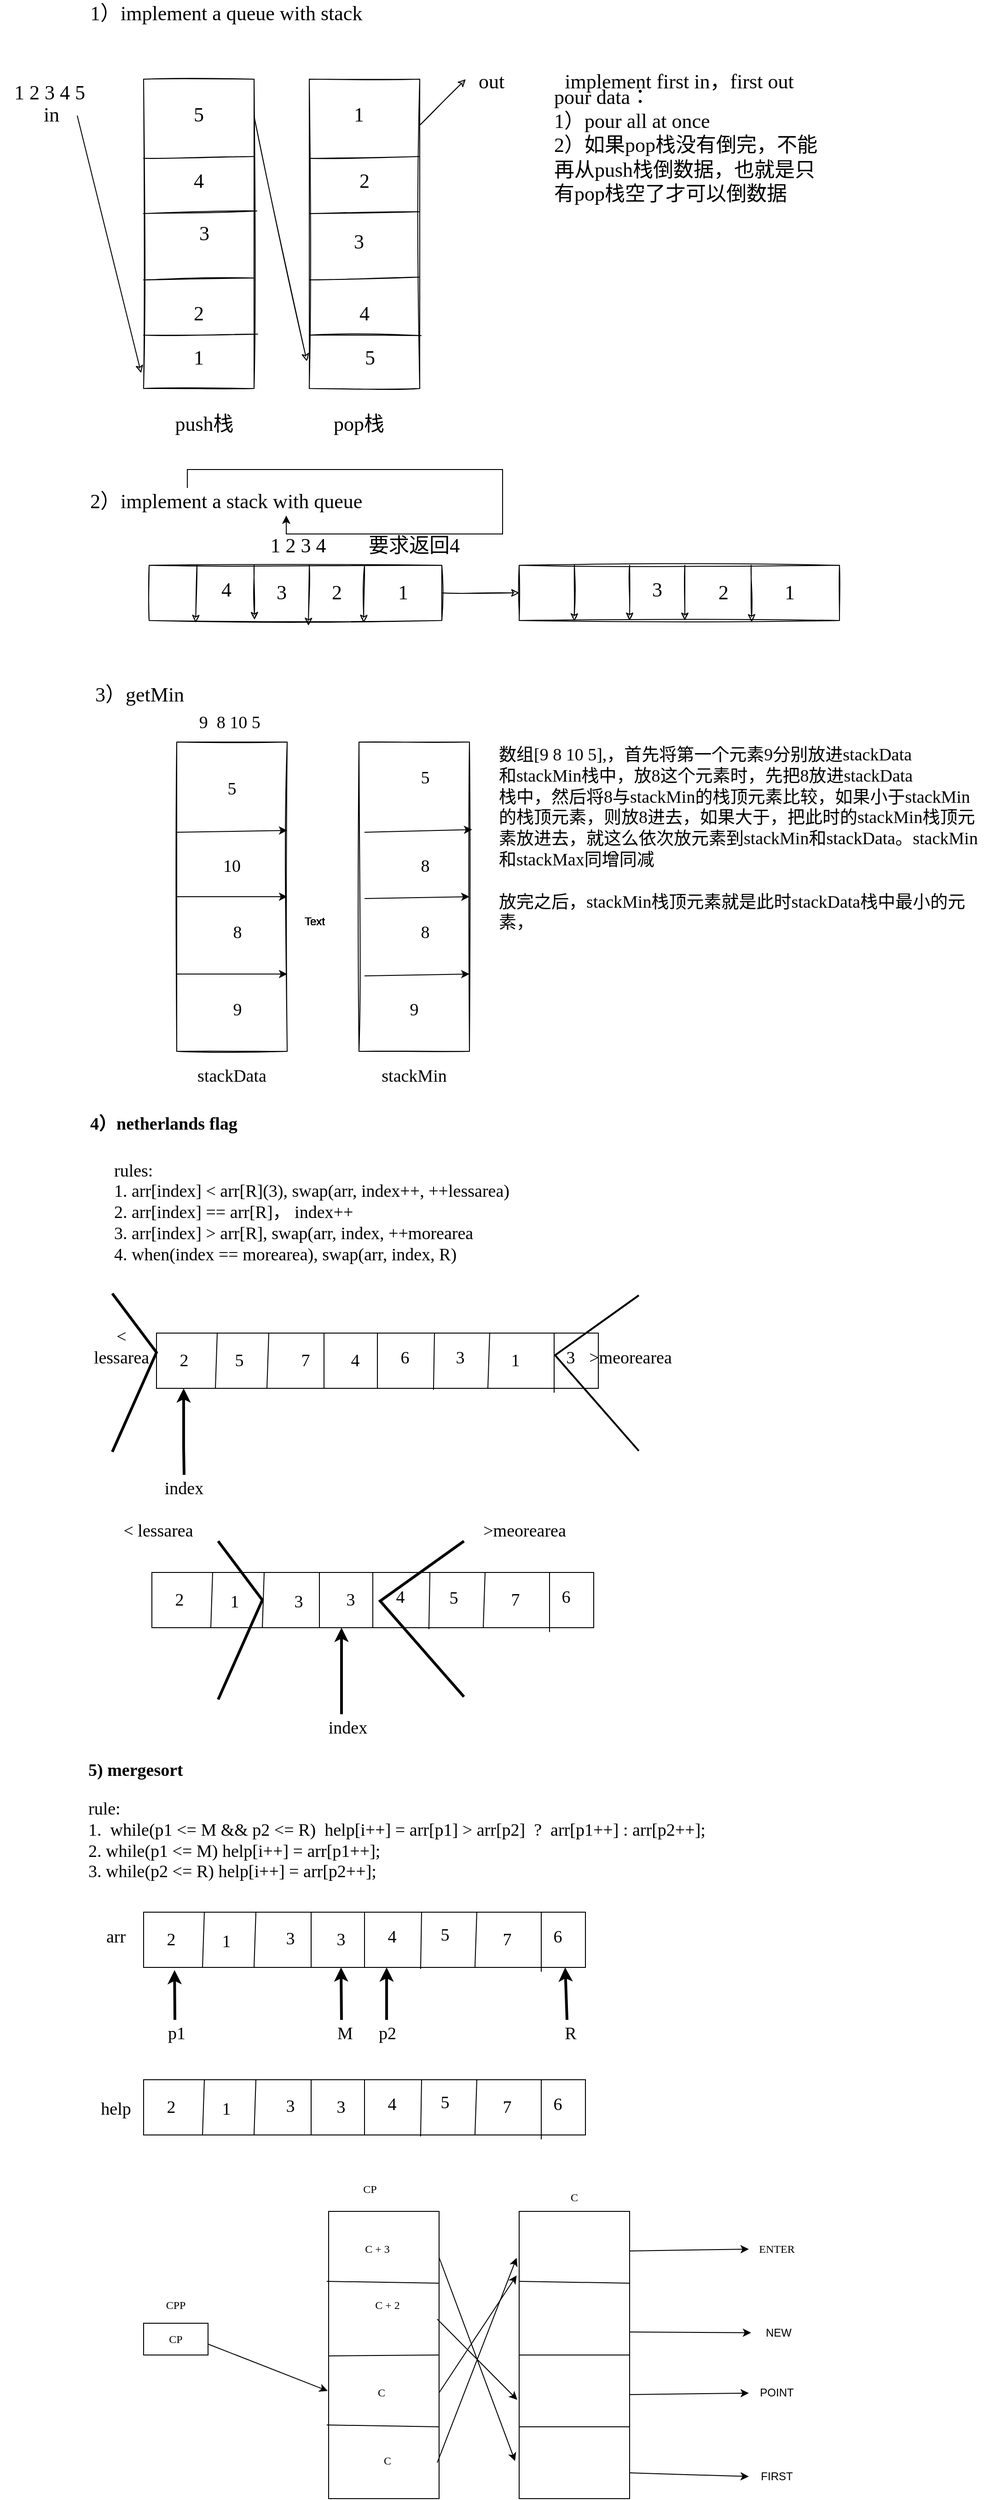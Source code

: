 <mxfile version="17.4.2" type="device"><diagram id="IlhioRBfhajJQbjuoIYB" name="第 1 页"><mxGraphModel dx="3038" dy="689" grid="1" gridSize="13" guides="1" tooltips="1" connect="1" arrows="1" fold="1" page="1" pageScale="1" pageWidth="2000" pageHeight="2000" math="0" shadow="0"><root><mxCell id="0"/><mxCell id="1" parent="0"/><mxCell id="4RIQg-ttO-6R8UtceFWf-4" value="&lt;font style=&quot;font-size: 22px&quot;&gt;1）implement a queue with stack&lt;/font&gt;" style="text;html=1;strokeColor=none;fillColor=none;align=left;verticalAlign=middle;whiteSpace=wrap;rounded=0;fontFamily=Comic Sans MS;fontSize=22;sketch=1;" parent="1" vertex="1"><mxGeometry y="250" width="430" height="30" as="geometry"/></mxCell><mxCell id="4RIQg-ttO-6R8UtceFWf-7" value="" style="rounded=0;whiteSpace=wrap;html=1;fontFamily=Comic Sans MS;fontSize=22;sketch=1;" parent="1" vertex="1"><mxGeometry x="60" y="336" width="120" height="336" as="geometry"/></mxCell><mxCell id="4RIQg-ttO-6R8UtceFWf-9" value="" style="rounded=0;whiteSpace=wrap;html=1;fontFamily=Comic Sans MS;fontSize=22;sketch=1;" parent="1" vertex="1"><mxGeometry x="240" y="336" width="120" height="336" as="geometry"/></mxCell><mxCell id="4RIQg-ttO-6R8UtceFWf-10" value="" style="endArrow=none;html=1;rounded=0;sketch=1;fontFamily=Comic Sans MS;fontSize=22;entryX=1.032;entryY=0.824;entryDx=0;entryDy=0;entryPerimeter=0;" parent="1" target="4RIQg-ttO-6R8UtceFWf-7" edge="1"><mxGeometry width="50" height="50" relative="1" as="geometry"><mxPoint x="60" y="614" as="sourcePoint"/><mxPoint x="110" y="564" as="targetPoint"/></mxGeometry></mxCell><mxCell id="4RIQg-ttO-6R8UtceFWf-11" value="" style="endArrow=none;html=1;rounded=0;sketch=1;fontFamily=Comic Sans MS;fontSize=22;" parent="1" edge="1"><mxGeometry width="50" height="50" relative="1" as="geometry"><mxPoint x="60" y="554" as="sourcePoint"/><mxPoint x="180" y="552" as="targetPoint"/></mxGeometry></mxCell><mxCell id="4RIQg-ttO-6R8UtceFWf-13" value="" style="endArrow=none;html=1;rounded=0;sketch=1;fontFamily=Comic Sans MS;fontSize=22;entryX=1.025;entryY=0.426;entryDx=0;entryDy=0;entryPerimeter=0;" parent="1" target="4RIQg-ttO-6R8UtceFWf-7" edge="1"><mxGeometry width="50" height="50" relative="1" as="geometry"><mxPoint x="60" y="482" as="sourcePoint"/><mxPoint x="110" y="432" as="targetPoint"/></mxGeometry></mxCell><mxCell id="4RIQg-ttO-6R8UtceFWf-14" value="" style="endArrow=none;html=1;rounded=0;sketch=1;fontFamily=Comic Sans MS;fontSize=22;entryX=1;entryY=0.25;entryDx=0;entryDy=0;" parent="1" target="4RIQg-ttO-6R8UtceFWf-7" edge="1"><mxGeometry width="50" height="50" relative="1" as="geometry"><mxPoint x="60" y="422" as="sourcePoint"/><mxPoint x="110" y="372" as="targetPoint"/></mxGeometry></mxCell><mxCell id="4RIQg-ttO-6R8UtceFWf-15" value="" style="endArrow=none;html=1;rounded=0;sketch=1;fontFamily=Comic Sans MS;fontSize=22;entryX=0.998;entryY=0.64;entryDx=0;entryDy=0;entryPerimeter=0;" parent="1" target="4RIQg-ttO-6R8UtceFWf-9" edge="1"><mxGeometry width="50" height="50" relative="1" as="geometry"><mxPoint x="240" y="554" as="sourcePoint"/><mxPoint x="290" y="504" as="targetPoint"/></mxGeometry></mxCell><mxCell id="4RIQg-ttO-6R8UtceFWf-16" value="" style="endArrow=none;html=1;rounded=0;sketch=1;fontFamily=Comic Sans MS;fontSize=22;entryX=1.012;entryY=0.829;entryDx=0;entryDy=0;entryPerimeter=0;" parent="1" target="4RIQg-ttO-6R8UtceFWf-9" edge="1"><mxGeometry width="50" height="50" relative="1" as="geometry"><mxPoint x="240" y="614" as="sourcePoint"/><mxPoint x="290" y="564" as="targetPoint"/></mxGeometry></mxCell><mxCell id="4RIQg-ttO-6R8UtceFWf-21" value="" style="endArrow=none;html=1;rounded=0;sketch=1;fontFamily=Comic Sans MS;fontSize=22;" parent="1" target="4RIQg-ttO-6R8UtceFWf-9" edge="1"><mxGeometry width="50" height="50" relative="1" as="geometry"><mxPoint x="240" y="482" as="sourcePoint"/><mxPoint x="288" y="432" as="targetPoint"/><Array as="points"><mxPoint x="360" y="480"/></Array></mxGeometry></mxCell><mxCell id="4RIQg-ttO-6R8UtceFWf-22" value="" style="endArrow=none;html=1;rounded=0;sketch=1;fontFamily=Comic Sans MS;fontSize=22;entryX=1;entryY=0.25;entryDx=0;entryDy=0;" parent="1" target="4RIQg-ttO-6R8UtceFWf-9" edge="1"><mxGeometry width="50" height="50" relative="1" as="geometry"><mxPoint x="240" y="422" as="sourcePoint"/><mxPoint x="290" y="372" as="targetPoint"/></mxGeometry></mxCell><mxCell id="4RIQg-ttO-6R8UtceFWf-23" value="push栈" style="text;html=1;strokeColor=none;fillColor=none;align=center;verticalAlign=middle;whiteSpace=wrap;rounded=0;sketch=1;fontFamily=Comic Sans MS;fontSize=22;" parent="1" vertex="1"><mxGeometry x="84" y="696" width="84" height="30" as="geometry"/></mxCell><mxCell id="4RIQg-ttO-6R8UtceFWf-24" value="pop栈" style="text;html=1;strokeColor=none;fillColor=none;align=center;verticalAlign=middle;whiteSpace=wrap;rounded=0;sketch=1;fontFamily=Comic Sans MS;fontSize=22;" parent="1" vertex="1"><mxGeometry x="252" y="696" width="84" height="30" as="geometry"/></mxCell><mxCell id="4RIQg-ttO-6R8UtceFWf-34" value="1 2 3 4 5" style="text;html=1;strokeColor=none;fillColor=none;align=center;verticalAlign=middle;whiteSpace=wrap;rounded=0;sketch=1;fontFamily=Comic Sans MS;fontSize=22;" parent="1" vertex="1"><mxGeometry x="-96" y="336" width="108" height="30" as="geometry"/></mxCell><mxCell id="4RIQg-ttO-6R8UtceFWf-35" value="1" style="text;html=1;strokeColor=none;fillColor=none;align=center;verticalAlign=middle;whiteSpace=wrap;rounded=0;sketch=1;fontFamily=Comic Sans MS;fontSize=22;" parent="1" vertex="1"><mxGeometry x="90" y="624" width="60" height="30" as="geometry"/></mxCell><mxCell id="4RIQg-ttO-6R8UtceFWf-38" value="2" style="text;html=1;strokeColor=none;fillColor=none;align=center;verticalAlign=middle;whiteSpace=wrap;rounded=0;sketch=1;fontFamily=Comic Sans MS;fontSize=22;" parent="1" vertex="1"><mxGeometry x="90" y="576" width="60" height="30" as="geometry"/></mxCell><mxCell id="4RIQg-ttO-6R8UtceFWf-39" value="3" style="text;html=1;strokeColor=none;fillColor=none;align=center;verticalAlign=middle;whiteSpace=wrap;rounded=0;sketch=1;fontFamily=Comic Sans MS;fontSize=22;" parent="1" vertex="1"><mxGeometry x="96" y="489" width="60" height="30" as="geometry"/></mxCell><mxCell id="4RIQg-ttO-6R8UtceFWf-41" value="4" style="text;html=1;strokeColor=none;fillColor=none;align=center;verticalAlign=middle;whiteSpace=wrap;rounded=0;sketch=1;fontFamily=Comic Sans MS;fontSize=22;" parent="1" vertex="1"><mxGeometry x="90" y="432" width="60" height="30" as="geometry"/></mxCell><mxCell id="4RIQg-ttO-6R8UtceFWf-46" value="5" style="text;html=1;strokeColor=none;fillColor=none;align=center;verticalAlign=middle;whiteSpace=wrap;rounded=0;sketch=1;fontFamily=Comic Sans MS;fontSize=22;" parent="1" vertex="1"><mxGeometry x="90" y="360" width="60" height="30" as="geometry"/></mxCell><mxCell id="4RIQg-ttO-6R8UtceFWf-47" value="out" style="text;html=1;strokeColor=none;fillColor=none;align=center;verticalAlign=middle;whiteSpace=wrap;rounded=0;sketch=1;fontFamily=Comic Sans MS;fontSize=22;" parent="1" vertex="1"><mxGeometry x="408" y="324" width="60" height="30" as="geometry"/></mxCell><mxCell id="4RIQg-ttO-6R8UtceFWf-48" value="in" style="text;html=1;strokeColor=none;fillColor=none;align=center;verticalAlign=middle;whiteSpace=wrap;rounded=0;sketch=1;fontFamily=Comic Sans MS;fontSize=22;" parent="1" vertex="1"><mxGeometry x="-70" y="360" width="60" height="30" as="geometry"/></mxCell><mxCell id="4RIQg-ttO-6R8UtceFWf-49" value="1" style="text;html=1;strokeColor=none;fillColor=none;align=center;verticalAlign=middle;whiteSpace=wrap;rounded=0;sketch=1;fontFamily=Comic Sans MS;fontSize=22;" parent="1" vertex="1"><mxGeometry x="264" y="360" width="60" height="30" as="geometry"/></mxCell><mxCell id="4RIQg-ttO-6R8UtceFWf-50" value="2" style="text;html=1;strokeColor=none;fillColor=none;align=center;verticalAlign=middle;whiteSpace=wrap;rounded=0;sketch=1;fontFamily=Comic Sans MS;fontSize=22;" parent="1" vertex="1"><mxGeometry x="270" y="432" width="60" height="30" as="geometry"/></mxCell><mxCell id="4RIQg-ttO-6R8UtceFWf-51" value="3" style="text;html=1;strokeColor=none;fillColor=none;align=center;verticalAlign=middle;whiteSpace=wrap;rounded=0;sketch=1;fontFamily=Comic Sans MS;fontSize=22;" parent="1" vertex="1"><mxGeometry x="264" y="498" width="60" height="30" as="geometry"/></mxCell><mxCell id="4RIQg-ttO-6R8UtceFWf-52" value="4" style="text;html=1;strokeColor=none;fillColor=none;align=center;verticalAlign=middle;whiteSpace=wrap;rounded=0;sketch=1;fontFamily=Comic Sans MS;fontSize=22;" parent="1" vertex="1"><mxGeometry x="270" y="576" width="60" height="30" as="geometry"/></mxCell><mxCell id="4RIQg-ttO-6R8UtceFWf-53" value="5" style="text;html=1;strokeColor=none;fillColor=none;align=center;verticalAlign=middle;whiteSpace=wrap;rounded=0;sketch=1;fontFamily=Comic Sans MS;fontSize=22;" parent="1" vertex="1"><mxGeometry x="276" y="624" width="60" height="30" as="geometry"/></mxCell><mxCell id="4RIQg-ttO-6R8UtceFWf-55" value="" style="endArrow=classic;html=1;rounded=0;sketch=1;fontFamily=Comic Sans MS;fontSize=22;entryX=-0.022;entryY=0.95;entryDx=0;entryDy=0;entryPerimeter=0;" parent="1" target="4RIQg-ttO-6R8UtceFWf-7" edge="1"><mxGeometry width="50" height="50" relative="1" as="geometry"><mxPoint x="-12" y="376" as="sourcePoint"/><mxPoint x="38" y="326" as="targetPoint"/></mxGeometry></mxCell><mxCell id="4RIQg-ttO-6R8UtceFWf-56" value="" style="endArrow=classic;html=1;rounded=0;sketch=1;fontFamily=Comic Sans MS;fontSize=22;entryX=-0.022;entryY=0.912;entryDx=0;entryDy=0;entryPerimeter=0;" parent="1" target="4RIQg-ttO-6R8UtceFWf-9" edge="1"><mxGeometry width="50" height="50" relative="1" as="geometry"><mxPoint x="180" y="376" as="sourcePoint"/><mxPoint x="228" y="326" as="targetPoint"/></mxGeometry></mxCell><mxCell id="4RIQg-ttO-6R8UtceFWf-58" value="" style="endArrow=classic;html=1;rounded=0;sketch=1;fontFamily=Comic Sans MS;fontSize=22;" parent="1" edge="1"><mxGeometry width="50" height="50" relative="1" as="geometry"><mxPoint x="360" y="386" as="sourcePoint"/><mxPoint x="410" y="336" as="targetPoint"/></mxGeometry></mxCell><mxCell id="4RIQg-ttO-6R8UtceFWf-60" value="implement first in，first out" style="text;html=1;strokeColor=none;fillColor=none;align=center;verticalAlign=middle;whiteSpace=wrap;rounded=0;sketch=1;fontFamily=Comic Sans MS;fontSize=22;" parent="1" vertex="1"><mxGeometry x="468" y="324" width="348" height="30" as="geometry"/></mxCell><mxCell id="4RIQg-ttO-6R8UtceFWf-61" value="pour data：&lt;br&gt;1）pour all at once&lt;br&gt;2）如果pop栈没有倒完，不能再从push栈倒数据，也就是只有pop栈空了才可以倒数据" style="text;html=1;strokeColor=none;fillColor=none;align=left;verticalAlign=middle;whiteSpace=wrap;rounded=0;sketch=1;fontFamily=Comic Sans MS;fontSize=22;" parent="1" vertex="1"><mxGeometry x="504" y="384" width="300" height="48" as="geometry"/></mxCell><mxCell id="4RIQg-ttO-6R8UtceFWf-62" value="&lt;font style=&quot;font-size: 22px&quot;&gt;2）implement a stack with queue&lt;/font&gt;" style="text;html=1;strokeColor=none;fillColor=none;align=left;verticalAlign=middle;whiteSpace=wrap;rounded=0;fontFamily=Comic Sans MS;fontSize=22;sketch=1;" parent="1" vertex="1"><mxGeometry y="780" width="430" height="30" as="geometry"/></mxCell><mxCell id="4RIQg-ttO-6R8UtceFWf-83" style="edgeStyle=orthogonalEdgeStyle;rounded=0;sketch=1;orthogonalLoop=1;jettySize=auto;html=1;exitX=1;exitY=0.5;exitDx=0;exitDy=0;fontFamily=Comic Sans MS;fontSize=22;" parent="1" source="4RIQg-ttO-6R8UtceFWf-63" target="4RIQg-ttO-6R8UtceFWf-64" edge="1"><mxGeometry relative="1" as="geometry"/></mxCell><mxCell id="4RIQg-ttO-6R8UtceFWf-63" value="" style="rounded=0;whiteSpace=wrap;html=1;sketch=1;fontFamily=Comic Sans MS;fontSize=22;" parent="1" vertex="1"><mxGeometry x="66" y="864" width="318" height="60" as="geometry"/></mxCell><mxCell id="4RIQg-ttO-6R8UtceFWf-64" value="" style="rounded=0;whiteSpace=wrap;html=1;sketch=1;fontFamily=Comic Sans MS;fontSize=22;" parent="1" vertex="1"><mxGeometry x="468" y="864" width="348" height="60" as="geometry"/></mxCell><mxCell id="4RIQg-ttO-6R8UtceFWf-65" value="" style="endArrow=classic;html=1;rounded=0;sketch=1;fontFamily=Comic Sans MS;fontSize=22;entryX=0.172;entryY=1.013;entryDx=0;entryDy=0;entryPerimeter=0;" parent="1" target="4RIQg-ttO-6R8UtceFWf-64" edge="1"><mxGeometry width="50" height="50" relative="1" as="geometry"><mxPoint x="528" y="864" as="sourcePoint"/><mxPoint x="578" y="814" as="targetPoint"/></mxGeometry></mxCell><mxCell id="4RIQg-ttO-6R8UtceFWf-66" value="" style="endArrow=classic;html=1;rounded=0;sketch=1;fontFamily=Comic Sans MS;fontSize=22;entryX=0.733;entryY=1.04;entryDx=0;entryDy=0;entryPerimeter=0;" parent="1" target="4RIQg-ttO-6R8UtceFWf-63" edge="1"><mxGeometry width="50" height="50" relative="1" as="geometry"><mxPoint x="300" y="864" as="sourcePoint"/><mxPoint x="350" y="814" as="targetPoint"/></mxGeometry></mxCell><mxCell id="4RIQg-ttO-6R8UtceFWf-67" value="" style="endArrow=classic;html=1;rounded=0;sketch=1;fontFamily=Comic Sans MS;fontSize=22;entryX=0.544;entryY=1.093;entryDx=0;entryDy=0;entryPerimeter=0;" parent="1" target="4RIQg-ttO-6R8UtceFWf-63" edge="1"><mxGeometry width="50" height="50" relative="1" as="geometry"><mxPoint x="240" y="864" as="sourcePoint"/><mxPoint x="290" y="814" as="targetPoint"/></mxGeometry></mxCell><mxCell id="4RIQg-ttO-6R8UtceFWf-68" value="" style="endArrow=classic;html=1;rounded=0;sketch=1;fontFamily=Comic Sans MS;fontSize=22;entryX=0.36;entryY=0.987;entryDx=0;entryDy=0;entryPerimeter=0;" parent="1" target="4RIQg-ttO-6R8UtceFWf-63" edge="1"><mxGeometry width="50" height="50" relative="1" as="geometry"><mxPoint x="180" y="864" as="sourcePoint"/><mxPoint x="230" y="814" as="targetPoint"/></mxGeometry></mxCell><mxCell id="4RIQg-ttO-6R8UtceFWf-69" value="" style="endArrow=classic;html=1;rounded=0;sketch=1;fontFamily=Comic Sans MS;fontSize=22;entryX=0.159;entryY=1.04;entryDx=0;entryDy=0;entryPerimeter=0;" parent="1" target="4RIQg-ttO-6R8UtceFWf-63" edge="1"><mxGeometry width="50" height="50" relative="1" as="geometry"><mxPoint x="118" y="864" as="sourcePoint"/><mxPoint x="168" y="814" as="targetPoint"/></mxGeometry></mxCell><mxCell id="4RIQg-ttO-6R8UtceFWf-70" value="" style="endArrow=classic;html=1;rounded=0;sketch=1;fontFamily=Comic Sans MS;fontSize=22;" parent="1" edge="1"><mxGeometry width="50" height="50" relative="1" as="geometry"><mxPoint x="588" y="864" as="sourcePoint"/><mxPoint x="588" y="924" as="targetPoint"/></mxGeometry></mxCell><mxCell id="4RIQg-ttO-6R8UtceFWf-72" value="" style="endArrow=classic;html=1;rounded=0;sketch=1;fontFamily=Comic Sans MS;fontSize=22;" parent="1" edge="1"><mxGeometry width="50" height="50" relative="1" as="geometry"><mxPoint x="648" y="864" as="sourcePoint"/><mxPoint x="648" y="924" as="targetPoint"/></mxGeometry></mxCell><mxCell id="4RIQg-ttO-6R8UtceFWf-73" value="" style="endArrow=classic;html=1;rounded=0;sketch=1;fontFamily=Comic Sans MS;fontSize=22;entryX=0.726;entryY=1.027;entryDx=0;entryDy=0;entryPerimeter=0;" parent="1" target="4RIQg-ttO-6R8UtceFWf-64" edge="1"><mxGeometry width="50" height="50" relative="1" as="geometry"><mxPoint x="720" y="864" as="sourcePoint"/><mxPoint x="770" y="814" as="targetPoint"/></mxGeometry></mxCell><mxCell id="4RIQg-ttO-6R8UtceFWf-74" value="要求返回4" style="text;html=1;strokeColor=none;fillColor=none;align=center;verticalAlign=middle;whiteSpace=wrap;rounded=0;sketch=1;fontFamily=Comic Sans MS;fontSize=22;" parent="1" vertex="1"><mxGeometry x="276" y="828" width="156" height="30" as="geometry"/></mxCell><mxCell id="4RIQg-ttO-6R8UtceFWf-75" value="1 2 3 4" style="text;html=1;strokeColor=none;fillColor=none;align=center;verticalAlign=middle;whiteSpace=wrap;rounded=0;sketch=1;fontFamily=Comic Sans MS;fontSize=22;" parent="1" vertex="1"><mxGeometry x="132" y="828" width="192" height="30" as="geometry"/></mxCell><mxCell id="4RIQg-ttO-6R8UtceFWf-76" value="3" style="text;html=1;strokeColor=none;fillColor=none;align=center;verticalAlign=middle;whiteSpace=wrap;rounded=0;sketch=1;fontFamily=Comic Sans MS;fontSize=22;" parent="1" vertex="1"><mxGeometry x="588" y="876" width="60" height="30" as="geometry"/></mxCell><mxCell id="4RIQg-ttO-6R8UtceFWf-77" value="2" style="text;html=1;strokeColor=none;fillColor=none;align=center;verticalAlign=middle;whiteSpace=wrap;rounded=0;sketch=1;fontFamily=Comic Sans MS;fontSize=22;" parent="1" vertex="1"><mxGeometry x="660" y="879" width="60" height="30" as="geometry"/></mxCell><mxCell id="4RIQg-ttO-6R8UtceFWf-78" value="1" style="text;html=1;strokeColor=none;fillColor=none;align=center;verticalAlign=middle;whiteSpace=wrap;rounded=0;sketch=1;fontFamily=Comic Sans MS;fontSize=22;" parent="1" vertex="1"><mxGeometry x="732" y="879" width="60" height="30" as="geometry"/></mxCell><mxCell id="4RIQg-ttO-6R8UtceFWf-79" value="4" style="text;html=1;strokeColor=none;fillColor=none;align=center;verticalAlign=middle;whiteSpace=wrap;rounded=0;sketch=1;fontFamily=Comic Sans MS;fontSize=22;" parent="1" vertex="1"><mxGeometry x="120" y="876" width="60" height="30" as="geometry"/></mxCell><mxCell id="4RIQg-ttO-6R8UtceFWf-80" value="3" style="text;html=1;strokeColor=none;fillColor=none;align=center;verticalAlign=middle;whiteSpace=wrap;rounded=0;sketch=1;fontFamily=Comic Sans MS;fontSize=22;" parent="1" vertex="1"><mxGeometry x="180" y="879" width="60" height="30" as="geometry"/></mxCell><mxCell id="4RIQg-ttO-6R8UtceFWf-81" value="2" style="text;html=1;strokeColor=none;fillColor=none;align=center;verticalAlign=middle;whiteSpace=wrap;rounded=0;sketch=1;fontFamily=Comic Sans MS;fontSize=22;" parent="1" vertex="1"><mxGeometry x="240" y="879" width="60" height="30" as="geometry"/></mxCell><mxCell id="4RIQg-ttO-6R8UtceFWf-82" value="1" style="text;html=1;strokeColor=none;fillColor=none;align=center;verticalAlign=middle;whiteSpace=wrap;rounded=0;sketch=1;fontFamily=Comic Sans MS;fontSize=22;" parent="1" vertex="1"><mxGeometry x="312" y="879" width="60" height="30" as="geometry"/></mxCell><mxCell id="_HedbJNIwVrBpBfnQsKf-2" value="&amp;nbsp;3）getMin" style="text;html=1;strokeColor=none;fillColor=none;align=left;verticalAlign=middle;whiteSpace=wrap;rounded=0;fontFamily=Comic Sans MS;fontSize=22;sketch=1;" parent="1" vertex="1"><mxGeometry y="990" width="430" height="30" as="geometry"/></mxCell><mxCell id="_HedbJNIwVrBpBfnQsKf-3" value="" style="rounded=0;whiteSpace=wrap;html=1;fontFamily=Comic Sans MS;fontSize=22;sketch=1;" parent="1" vertex="1"><mxGeometry x="96" y="1056" width="120" height="336" as="geometry"/></mxCell><mxCell id="_HedbJNIwVrBpBfnQsKf-4" value="" style="endArrow=classic;html=1;rounded=0;exitX=0;exitY=0.75;exitDx=0;exitDy=0;entryX=1;entryY=0.75;entryDx=0;entryDy=0;" parent="1" source="_HedbJNIwVrBpBfnQsKf-3" target="_HedbJNIwVrBpBfnQsKf-3" edge="1"><mxGeometry width="50" height="50" relative="1" as="geometry"><mxPoint x="372" y="1346" as="sourcePoint"/><mxPoint x="384" y="1332" as="targetPoint"/></mxGeometry></mxCell><mxCell id="_HedbJNIwVrBpBfnQsKf-5" value="" style="endArrow=classic;html=1;rounded=0;entryX=1;entryY=0.75;entryDx=0;entryDy=0;" parent="1" target="_HedbJNIwVrBpBfnQsKf-8" edge="1"><mxGeometry width="50" height="50" relative="1" as="geometry"><mxPoint x="300" y="1309" as="sourcePoint"/><mxPoint x="350" y="1259" as="targetPoint"/></mxGeometry></mxCell><mxCell id="_HedbJNIwVrBpBfnQsKf-6" value="" style="endArrow=classic;html=1;rounded=0;" parent="1" edge="1"><mxGeometry width="50" height="50" relative="1" as="geometry"><mxPoint x="95" y="1154" as="sourcePoint"/><mxPoint x="216" y="1152" as="targetPoint"/></mxGeometry></mxCell><mxCell id="_HedbJNIwVrBpBfnQsKf-7" value="" style="endArrow=classic;html=1;rounded=0;entryX=1;entryY=0.5;entryDx=0;entryDy=0;exitX=0;exitY=0.5;exitDx=0;exitDy=0;" parent="1" source="_HedbJNIwVrBpBfnQsKf-3" target="_HedbJNIwVrBpBfnQsKf-3" edge="1"><mxGeometry width="50" height="50" relative="1" as="geometry"><mxPoint x="125" y="1249" as="sourcePoint"/><mxPoint x="175" y="1199" as="targetPoint"/></mxGeometry></mxCell><mxCell id="_HedbJNIwVrBpBfnQsKf-8" value="" style="rounded=0;whiteSpace=wrap;html=1;fontFamily=Comic Sans MS;fontSize=22;sketch=1;" parent="1" vertex="1"><mxGeometry x="294" y="1056" width="120" height="336" as="geometry"/></mxCell><mxCell id="_HedbJNIwVrBpBfnQsKf-9" value="" style="endArrow=classic;html=1;rounded=0;entryX=1;entryY=0.75;entryDx=0;entryDy=0;" parent="1" target="_HedbJNIwVrBpBfnQsKf-8" edge="1"><mxGeometry width="50" height="50" relative="1" as="geometry"><mxPoint x="300" y="1310" as="sourcePoint"/><mxPoint x="350" y="1260" as="targetPoint"/></mxGeometry></mxCell><mxCell id="_HedbJNIwVrBpBfnQsKf-10" value="" style="endArrow=classic;html=1;rounded=0;entryX=1;entryY=0.5;entryDx=0;entryDy=0;" parent="1" target="_HedbJNIwVrBpBfnQsKf-8" edge="1"><mxGeometry width="50" height="50" relative="1" as="geometry"><mxPoint x="300" y="1226" as="sourcePoint"/><mxPoint x="350" y="1176" as="targetPoint"/></mxGeometry></mxCell><mxCell id="_HedbJNIwVrBpBfnQsKf-11" value="" style="endArrow=classic;html=1;rounded=0;entryX=1.025;entryY=0.283;entryDx=0;entryDy=0;entryPerimeter=0;" parent="1" target="_HedbJNIwVrBpBfnQsKf-8" edge="1"><mxGeometry width="50" height="50" relative="1" as="geometry"><mxPoint x="300" y="1154" as="sourcePoint"/><mxPoint x="350" y="1104" as="targetPoint"/></mxGeometry></mxCell><mxCell id="_HedbJNIwVrBpBfnQsKf-12" value="9&amp;nbsp; 8 10 5&amp;nbsp;" style="text;html=1;strokeColor=none;fillColor=none;align=center;verticalAlign=middle;whiteSpace=wrap;rounded=0;fontFamily=Comic Sans MS;fontSize=19;" parent="1" vertex="1"><mxGeometry x="96" y="1020" width="120" height="30" as="geometry"/></mxCell><mxCell id="_HedbJNIwVrBpBfnQsKf-13" value="9" style="text;html=1;strokeColor=none;fillColor=none;align=center;verticalAlign=middle;whiteSpace=wrap;rounded=0;fontFamily=Comic Sans MS;fontSize=19;" parent="1" vertex="1"><mxGeometry x="132" y="1332" width="60" height="30" as="geometry"/></mxCell><mxCell id="_HedbJNIwVrBpBfnQsKf-14" value="5" style="text;html=1;strokeColor=none;fillColor=none;align=center;verticalAlign=middle;whiteSpace=wrap;rounded=0;fontFamily=Comic Sans MS;fontSize=19;" parent="1" vertex="1"><mxGeometry x="336" y="1080" width="60" height="30" as="geometry"/></mxCell><mxCell id="_HedbJNIwVrBpBfnQsKf-15" value="8" style="text;html=1;strokeColor=none;fillColor=none;align=center;verticalAlign=middle;whiteSpace=wrap;rounded=0;fontFamily=Comic Sans MS;fontSize=19;" parent="1" vertex="1"><mxGeometry x="336" y="1176" width="60" height="30" as="geometry"/></mxCell><mxCell id="_HedbJNIwVrBpBfnQsKf-16" value="8" style="text;html=1;strokeColor=none;fillColor=none;align=center;verticalAlign=middle;whiteSpace=wrap;rounded=0;fontFamily=Comic Sans MS;fontSize=19;" parent="1" vertex="1"><mxGeometry x="336" y="1248" width="60" height="30" as="geometry"/></mxCell><mxCell id="_HedbJNIwVrBpBfnQsKf-17" value="5" style="text;html=1;strokeColor=none;fillColor=none;align=center;verticalAlign=middle;whiteSpace=wrap;rounded=0;fontFamily=Comic Sans MS;fontSize=19;" parent="1" vertex="1"><mxGeometry x="126" y="1092" width="60" height="30" as="geometry"/></mxCell><mxCell id="_HedbJNIwVrBpBfnQsKf-18" value="10" style="text;html=1;strokeColor=none;fillColor=none;align=center;verticalAlign=middle;whiteSpace=wrap;rounded=0;fontFamily=Comic Sans MS;fontSize=19;" parent="1" vertex="1"><mxGeometry x="126" y="1176" width="60" height="30" as="geometry"/></mxCell><mxCell id="_HedbJNIwVrBpBfnQsKf-19" value="8" style="text;html=1;strokeColor=none;fillColor=none;align=center;verticalAlign=middle;whiteSpace=wrap;rounded=0;fontFamily=Comic Sans MS;fontSize=19;" parent="1" vertex="1"><mxGeometry x="132" y="1248" width="60" height="30" as="geometry"/></mxCell><mxCell id="_HedbJNIwVrBpBfnQsKf-20" value="9" style="text;html=1;strokeColor=none;fillColor=none;align=center;verticalAlign=middle;whiteSpace=wrap;rounded=0;fontFamily=Comic Sans MS;fontSize=19;" parent="1" vertex="1"><mxGeometry x="324" y="1332" width="60" height="30" as="geometry"/></mxCell><mxCell id="_HedbJNIwVrBpBfnQsKf-21" value="数组[9 8 10 5],，首先将第一个元素9分别放进stackData&lt;br&gt;和stackMin栈中，放8这个元素时，先把8放进stackData&lt;br&gt;栈中，然后将8与stackMin的栈顶元素比较，如果小于stackMin的栈顶元素，则放8进去，如果大于，把此时的stackMin栈顶元素放进去，就这么依次放元素到stackMin和stackData。stackMin和stackMax同增同减&lt;br&gt;&lt;br&gt;放完之后，stackMin栈顶元素就是此时stackData栈中最小的元素，&lt;span style=&quot;white-space: pre&quot;&gt;&#9;&lt;/span&gt;" style="text;html=1;strokeColor=none;fillColor=none;align=left;verticalAlign=middle;whiteSpace=wrap;rounded=0;fontFamily=Comic Sans MS;fontSize=19;" parent="1" vertex="1"><mxGeometry x="444" y="1056" width="528" height="210" as="geometry"/></mxCell><mxCell id="_HedbJNIwVrBpBfnQsKf-22" value="stackMin" style="text;html=1;strokeColor=none;fillColor=none;align=center;verticalAlign=middle;whiteSpace=wrap;rounded=0;fontFamily=Comic Sans MS;fontSize=19;" parent="1" vertex="1"><mxGeometry x="324" y="1404" width="60" height="30" as="geometry"/></mxCell><mxCell id="_HedbJNIwVrBpBfnQsKf-23" value="stackData" style="text;html=1;strokeColor=none;fillColor=none;align=center;verticalAlign=middle;whiteSpace=wrap;rounded=0;fontFamily=Comic Sans MS;fontSize=19;" parent="1" vertex="1"><mxGeometry x="126" y="1404" width="60" height="30" as="geometry"/></mxCell><mxCell id="L2ED538No0ljRiXc9lQR-1" value="4）netherlands flag" style="text;html=1;strokeColor=none;fillColor=none;align=left;verticalAlign=middle;whiteSpace=wrap;rounded=0;fontFamily=Comic Sans MS;fontSize=19;fontStyle=1" parent="1" vertex="1"><mxGeometry y="1456" width="226" height="30" as="geometry"/></mxCell><mxCell id="L2ED538No0ljRiXc9lQR-2" value="Text" style="text;html=1;strokeColor=none;fillColor=none;align=center;verticalAlign=middle;whiteSpace=wrap;rounded=0;" parent="1" vertex="1"><mxGeometry x="216" y="1236" width="60" height="30" as="geometry"/></mxCell><mxCell id="L2ED538No0ljRiXc9lQR-3" value="Text" style="text;html=1;strokeColor=none;fillColor=none;align=center;verticalAlign=middle;whiteSpace=wrap;rounded=0;" parent="1" vertex="1"><mxGeometry x="216" y="1236" width="60" height="30" as="geometry"/></mxCell><mxCell id="L2ED538No0ljRiXc9lQR-4" value="Text" style="text;html=1;strokeColor=none;fillColor=none;align=center;verticalAlign=middle;whiteSpace=wrap;rounded=0;" parent="1" vertex="1"><mxGeometry x="216" y="1236" width="60" height="30" as="geometry"/></mxCell><mxCell id="L2ED538No0ljRiXc9lQR-5" value="Text" style="text;html=1;strokeColor=none;fillColor=none;align=center;verticalAlign=middle;whiteSpace=wrap;rounded=0;" parent="1" vertex="1"><mxGeometry x="216" y="1236" width="60" height="30" as="geometry"/></mxCell><mxCell id="L2ED538No0ljRiXc9lQR-6" value="Text" style="text;html=1;strokeColor=none;fillColor=none;align=center;verticalAlign=middle;whiteSpace=wrap;rounded=0;" parent="1" vertex="1"><mxGeometry x="216" y="1236" width="60" height="30" as="geometry"/></mxCell><mxCell id="L2ED538No0ljRiXc9lQR-7" value="Text" style="text;html=1;strokeColor=none;fillColor=none;align=center;verticalAlign=middle;whiteSpace=wrap;rounded=0;" parent="1" vertex="1"><mxGeometry x="216" y="1236" width="60" height="30" as="geometry"/></mxCell><mxCell id="L2ED538No0ljRiXc9lQR-8" value="Text" style="text;html=1;strokeColor=none;fillColor=none;align=center;verticalAlign=middle;whiteSpace=wrap;rounded=0;" parent="1" vertex="1"><mxGeometry x="216" y="1236" width="60" height="30" as="geometry"/></mxCell><mxCell id="L2ED538No0ljRiXc9lQR-9" value="Text" style="text;html=1;strokeColor=none;fillColor=none;align=center;verticalAlign=middle;whiteSpace=wrap;rounded=0;" parent="1" vertex="1"><mxGeometry x="216" y="1236" width="60" height="30" as="geometry"/></mxCell><mxCell id="L2ED538No0ljRiXc9lQR-10" value="Text" style="text;html=1;strokeColor=none;fillColor=none;align=center;verticalAlign=middle;whiteSpace=wrap;rounded=0;" parent="1" vertex="1"><mxGeometry x="216" y="1236" width="60" height="30" as="geometry"/></mxCell><mxCell id="L2ED538No0ljRiXc9lQR-11" value="Text" style="text;html=1;strokeColor=none;fillColor=none;align=center;verticalAlign=middle;whiteSpace=wrap;rounded=0;" parent="1" vertex="1"><mxGeometry x="216" y="1236" width="60" height="30" as="geometry"/></mxCell><mxCell id="L2ED538No0ljRiXc9lQR-12" value="Text" style="text;html=1;strokeColor=none;fillColor=none;align=center;verticalAlign=middle;whiteSpace=wrap;rounded=0;" parent="1" vertex="1"><mxGeometry x="216" y="1236" width="60" height="30" as="geometry"/></mxCell><mxCell id="L2ED538No0ljRiXc9lQR-13" value="Text" style="text;html=1;strokeColor=none;fillColor=none;align=center;verticalAlign=middle;whiteSpace=wrap;rounded=0;" parent="1" vertex="1"><mxGeometry x="216" y="1236" width="60" height="30" as="geometry"/></mxCell><mxCell id="L2ED538No0ljRiXc9lQR-14" value="Text" style="text;html=1;strokeColor=none;fillColor=none;align=center;verticalAlign=middle;whiteSpace=wrap;rounded=0;" parent="1" vertex="1"><mxGeometry x="216" y="1236" width="60" height="30" as="geometry"/></mxCell><mxCell id="L2ED538No0ljRiXc9lQR-15" style="edgeStyle=orthogonalEdgeStyle;rounded=0;orthogonalLoop=1;jettySize=auto;html=1;exitX=0.25;exitY=0;exitDx=0;exitDy=0;fontFamily=Comic Sans MS;fontSize=19;" parent="1" source="4RIQg-ttO-6R8UtceFWf-62" target="4RIQg-ttO-6R8UtceFWf-62" edge="1"><mxGeometry relative="1" as="geometry"/></mxCell><mxCell id="L2ED538No0ljRiXc9lQR-50" value="rules:&lt;br&gt;1. arr[index] &amp;lt; arr[R](3), swap(arr, index++, ++lessarea)&lt;br&gt;2. arr[index] == arr[R]， index++&lt;br&gt;3. arr[index] &amp;gt; arr[R], swap(arr, index, ++morearea&lt;br&gt;4. when(index == morearea), swap(arr, index, R)" style="text;html=1;strokeColor=none;fillColor=none;align=left;verticalAlign=middle;whiteSpace=wrap;rounded=0;fontFamily=Comic Sans MS;fontSize=19;" parent="1" vertex="1"><mxGeometry x="26" y="1508" width="588" height="117" as="geometry"/></mxCell><mxCell id="L2ED538No0ljRiXc9lQR-51" value="" style="rounded=0;whiteSpace=wrap;html=1;fontFamily=Comic Sans MS;fontSize=19;" parent="1" vertex="1"><mxGeometry x="74" y="1698" width="480" height="60" as="geometry"/></mxCell><mxCell id="L2ED538No0ljRiXc9lQR-52" value="" style="endArrow=none;html=1;rounded=0;fontFamily=Comic Sans MS;fontSize=19;exitX=0.627;exitY=1.027;exitDx=0;exitDy=0;exitPerimeter=0;" parent="1" source="L2ED538No0ljRiXc9lQR-51" edge="1"><mxGeometry width="50" height="50" relative="1" as="geometry"><mxPoint x="326" y="1748" as="sourcePoint"/><mxPoint x="376" y="1698" as="targetPoint"/></mxGeometry></mxCell><mxCell id="L2ED538No0ljRiXc9lQR-53" value="" style="endArrow=none;html=1;rounded=0;fontFamily=Comic Sans MS;fontSize=19;" parent="1" edge="1"><mxGeometry width="50" height="50" relative="1" as="geometry"><mxPoint x="256" y="1758" as="sourcePoint"/><mxPoint x="256" y="1698" as="targetPoint"/></mxGeometry></mxCell><mxCell id="L2ED538No0ljRiXc9lQR-54" value="" style="endArrow=none;html=1;rounded=0;fontFamily=Comic Sans MS;fontSize=19;exitX=0.25;exitY=1;exitDx=0;exitDy=0;" parent="1" source="L2ED538No0ljRiXc9lQR-51" edge="1"><mxGeometry width="50" height="50" relative="1" as="geometry"><mxPoint x="146" y="1748" as="sourcePoint"/><mxPoint x="196" y="1698" as="targetPoint"/></mxGeometry></mxCell><mxCell id="L2ED538No0ljRiXc9lQR-55" value="" style="endArrow=none;html=1;rounded=0;fontFamily=Comic Sans MS;fontSize=19;" parent="1" edge="1"><mxGeometry width="50" height="50" relative="1" as="geometry"><mxPoint x="138" y="1758" as="sourcePoint"/><mxPoint x="140" y="1698" as="targetPoint"/></mxGeometry></mxCell><mxCell id="L2ED538No0ljRiXc9lQR-56" value="" style="endArrow=none;html=1;rounded=0;fontFamily=Comic Sans MS;fontSize=19;exitX=0.5;exitY=1;exitDx=0;exitDy=0;entryX=0.5;entryY=0;entryDx=0;entryDy=0;" parent="1" source="L2ED538No0ljRiXc9lQR-51" target="L2ED538No0ljRiXc9lQR-51" edge="1"><mxGeometry width="50" height="50" relative="1" as="geometry"><mxPoint x="326" y="1544" as="sourcePoint"/><mxPoint x="376" y="1494" as="targetPoint"/><Array as="points"/></mxGeometry></mxCell><mxCell id="L2ED538No0ljRiXc9lQR-57" value="" style="endArrow=none;html=1;rounded=0;fontFamily=Comic Sans MS;fontSize=19;exitX=0.9;exitY=1.08;exitDx=0;exitDy=0;exitPerimeter=0;" parent="1" source="L2ED538No0ljRiXc9lQR-51" edge="1"><mxGeometry width="50" height="50" relative="1" as="geometry"><mxPoint x="456" y="1748" as="sourcePoint"/><mxPoint x="506" y="1698" as="targetPoint"/></mxGeometry></mxCell><mxCell id="L2ED538No0ljRiXc9lQR-58" value="" style="endArrow=none;html=1;rounded=0;fontFamily=Comic Sans MS;fontSize=19;exitX=0.75;exitY=1;exitDx=0;exitDy=0;" parent="1" source="L2ED538No0ljRiXc9lQR-51" edge="1"><mxGeometry width="50" height="50" relative="1" as="geometry"><mxPoint x="386" y="1748" as="sourcePoint"/><mxPoint x="436" y="1698" as="targetPoint"/></mxGeometry></mxCell><mxCell id="L2ED538No0ljRiXc9lQR-59" value="6" style="text;html=1;strokeColor=none;fillColor=none;align=center;verticalAlign=middle;whiteSpace=wrap;rounded=0;fontFamily=Comic Sans MS;fontSize=19;" parent="1" vertex="1"><mxGeometry x="314" y="1710" width="60" height="30" as="geometry"/></mxCell><mxCell id="L2ED538No0ljRiXc9lQR-61" value="3" style="text;html=1;strokeColor=none;fillColor=none;align=center;verticalAlign=middle;whiteSpace=wrap;rounded=0;fontFamily=Comic Sans MS;fontSize=19;" parent="1" vertex="1"><mxGeometry x="374" y="1710" width="60" height="30" as="geometry"/></mxCell><mxCell id="L2ED538No0ljRiXc9lQR-62" value="4" style="text;html=1;strokeColor=none;fillColor=none;align=center;verticalAlign=middle;whiteSpace=wrap;rounded=0;fontFamily=Comic Sans MS;fontSize=19;" parent="1" vertex="1"><mxGeometry x="260" y="1713" width="60" height="30" as="geometry"/></mxCell><mxCell id="L2ED538No0ljRiXc9lQR-63" value="7" style="text;html=1;strokeColor=none;fillColor=none;align=center;verticalAlign=middle;whiteSpace=wrap;rounded=0;fontFamily=Comic Sans MS;fontSize=19;" parent="1" vertex="1"><mxGeometry x="206" y="1713" width="60" height="30" as="geometry"/></mxCell><mxCell id="L2ED538No0ljRiXc9lQR-64" value="5" style="text;html=1;strokeColor=none;fillColor=none;align=center;verticalAlign=middle;whiteSpace=wrap;rounded=0;fontFamily=Comic Sans MS;fontSize=19;" parent="1" vertex="1"><mxGeometry x="134" y="1713" width="60" height="30" as="geometry"/></mxCell><mxCell id="L2ED538No0ljRiXc9lQR-65" value="2" style="text;html=1;strokeColor=none;fillColor=none;align=center;verticalAlign=middle;whiteSpace=wrap;rounded=0;fontFamily=Comic Sans MS;fontSize=19;" parent="1" vertex="1"><mxGeometry x="74" y="1713" width="60" height="30" as="geometry"/></mxCell><mxCell id="L2ED538No0ljRiXc9lQR-66" value="3" style="text;html=1;strokeColor=none;fillColor=none;align=center;verticalAlign=middle;whiteSpace=wrap;rounded=0;fontFamily=Comic Sans MS;fontSize=19;" parent="1" vertex="1"><mxGeometry x="494" y="1710" width="60" height="30" as="geometry"/></mxCell><mxCell id="L2ED538No0ljRiXc9lQR-67" value="1" style="text;html=1;strokeColor=none;fillColor=none;align=center;verticalAlign=middle;whiteSpace=wrap;rounded=0;fontFamily=Comic Sans MS;fontSize=19;" parent="1" vertex="1"><mxGeometry x="434" y="1713" width="60" height="30" as="geometry"/></mxCell><mxCell id="L2ED538No0ljRiXc9lQR-68" value="" style="endArrow=none;html=1;rounded=0;fontFamily=Comic Sans MS;fontSize=19;strokeWidth=3;" parent="1" edge="1"><mxGeometry width="50" height="50" relative="1" as="geometry"><mxPoint x="26" y="1827" as="sourcePoint"/><mxPoint x="26" y="1655" as="targetPoint"/><Array as="points"><mxPoint x="74" y="1719"/></Array></mxGeometry></mxCell><mxCell id="L2ED538No0ljRiXc9lQR-69" value="&amp;lt; lessarea" style="text;html=1;strokeColor=none;fillColor=none;align=center;verticalAlign=middle;whiteSpace=wrap;rounded=0;fontFamily=Comic Sans MS;fontSize=19;" parent="1" vertex="1"><mxGeometry x="6" y="1698" width="60" height="30" as="geometry"/></mxCell><mxCell id="L2ED538No0ljRiXc9lQR-70" value="" style="endArrow=none;html=1;rounded=0;fontFamily=Comic Sans MS;fontSize=19;strokeWidth=2;" parent="1" edge="1"><mxGeometry width="50" height="50" relative="1" as="geometry"><mxPoint x="598" y="1826" as="sourcePoint"/><mxPoint x="598" y="1657" as="targetPoint"/><Array as="points"><mxPoint x="507" y="1722"/></Array></mxGeometry></mxCell><mxCell id="L2ED538No0ljRiXc9lQR-71" value="&amp;gt;meorearea" style="text;html=1;strokeColor=none;fillColor=none;align=center;verticalAlign=middle;whiteSpace=wrap;rounded=0;fontFamily=Comic Sans MS;fontSize=19;" parent="1" vertex="1"><mxGeometry x="559" y="1710" width="60" height="30" as="geometry"/></mxCell><mxCell id="L2ED538No0ljRiXc9lQR-72" value="" style="endArrow=classic;html=1;rounded=0;fontFamily=Comic Sans MS;fontSize=19;strokeWidth=3;" parent="1" edge="1"><mxGeometry width="50" height="50" relative="1" as="geometry"><mxPoint x="104" y="1852" as="sourcePoint"/><mxPoint x="103.5" y="1758" as="targetPoint"/><Array as="points"><mxPoint x="103.5" y="1822"/></Array></mxGeometry></mxCell><mxCell id="L2ED538No0ljRiXc9lQR-73" value="index" style="text;html=1;strokeColor=none;fillColor=none;align=center;verticalAlign=middle;whiteSpace=wrap;rounded=0;fontFamily=Comic Sans MS;fontSize=19;" parent="1" vertex="1"><mxGeometry x="74" y="1852" width="60" height="30" as="geometry"/></mxCell><mxCell id="L2ED538No0ljRiXc9lQR-99" value="" style="rounded=0;whiteSpace=wrap;html=1;fontFamily=Comic Sans MS;fontSize=19;" parent="1" vertex="1"><mxGeometry x="69" y="1958" width="480" height="60" as="geometry"/></mxCell><mxCell id="L2ED538No0ljRiXc9lQR-100" value="" style="endArrow=none;html=1;rounded=0;fontFamily=Comic Sans MS;fontSize=19;exitX=0.627;exitY=1.027;exitDx=0;exitDy=0;exitPerimeter=0;" parent="1" source="L2ED538No0ljRiXc9lQR-99" edge="1"><mxGeometry width="50" height="50" relative="1" as="geometry"><mxPoint x="321" y="2008" as="sourcePoint"/><mxPoint x="371" y="1958" as="targetPoint"/></mxGeometry></mxCell><mxCell id="L2ED538No0ljRiXc9lQR-101" value="" style="endArrow=none;html=1;rounded=0;fontFamily=Comic Sans MS;fontSize=19;" parent="1" edge="1"><mxGeometry width="50" height="50" relative="1" as="geometry"><mxPoint x="251" y="2018" as="sourcePoint"/><mxPoint x="251" y="1958" as="targetPoint"/></mxGeometry></mxCell><mxCell id="L2ED538No0ljRiXc9lQR-102" value="" style="endArrow=none;html=1;rounded=0;fontFamily=Comic Sans MS;fontSize=19;exitX=0.25;exitY=1;exitDx=0;exitDy=0;" parent="1" source="L2ED538No0ljRiXc9lQR-99" edge="1"><mxGeometry width="50" height="50" relative="1" as="geometry"><mxPoint x="141" y="2008" as="sourcePoint"/><mxPoint x="191" y="1958" as="targetPoint"/></mxGeometry></mxCell><mxCell id="L2ED538No0ljRiXc9lQR-103" value="" style="endArrow=none;html=1;rounded=0;fontFamily=Comic Sans MS;fontSize=19;" parent="1" edge="1"><mxGeometry width="50" height="50" relative="1" as="geometry"><mxPoint x="133" y="2018" as="sourcePoint"/><mxPoint x="135" y="1958" as="targetPoint"/></mxGeometry></mxCell><mxCell id="L2ED538No0ljRiXc9lQR-104" value="" style="endArrow=none;html=1;rounded=0;fontFamily=Comic Sans MS;fontSize=19;exitX=0.5;exitY=1;exitDx=0;exitDy=0;entryX=0.5;entryY=0;entryDx=0;entryDy=0;" parent="1" source="L2ED538No0ljRiXc9lQR-99" target="L2ED538No0ljRiXc9lQR-99" edge="1"><mxGeometry width="50" height="50" relative="1" as="geometry"><mxPoint x="321" y="1804" as="sourcePoint"/><mxPoint x="371" y="1754" as="targetPoint"/><Array as="points"/></mxGeometry></mxCell><mxCell id="L2ED538No0ljRiXc9lQR-105" value="" style="endArrow=none;html=1;rounded=0;fontFamily=Comic Sans MS;fontSize=19;exitX=0.9;exitY=1.08;exitDx=0;exitDy=0;exitPerimeter=0;" parent="1" source="L2ED538No0ljRiXc9lQR-99" edge="1"><mxGeometry width="50" height="50" relative="1" as="geometry"><mxPoint x="451" y="2008" as="sourcePoint"/><mxPoint x="501" y="1958" as="targetPoint"/></mxGeometry></mxCell><mxCell id="L2ED538No0ljRiXc9lQR-106" value="" style="endArrow=none;html=1;rounded=0;fontFamily=Comic Sans MS;fontSize=19;exitX=0.75;exitY=1;exitDx=0;exitDy=0;" parent="1" source="L2ED538No0ljRiXc9lQR-99" edge="1"><mxGeometry width="50" height="50" relative="1" as="geometry"><mxPoint x="381" y="2008" as="sourcePoint"/><mxPoint x="431" y="1958" as="targetPoint"/></mxGeometry></mxCell><mxCell id="L2ED538No0ljRiXc9lQR-107" value="4" style="text;html=1;strokeColor=none;fillColor=none;align=center;verticalAlign=middle;whiteSpace=wrap;rounded=0;fontFamily=Comic Sans MS;fontSize=19;" parent="1" vertex="1"><mxGeometry x="309" y="1970" width="60" height="30" as="geometry"/></mxCell><mxCell id="L2ED538No0ljRiXc9lQR-108" value="7" style="text;html=1;strokeColor=none;fillColor=none;align=center;verticalAlign=middle;whiteSpace=wrap;rounded=0;fontFamily=Comic Sans MS;fontSize=19;" parent="1" vertex="1"><mxGeometry x="434" y="1973" width="60" height="30" as="geometry"/></mxCell><mxCell id="L2ED538No0ljRiXc9lQR-109" value="5" style="text;html=1;strokeColor=none;fillColor=none;align=center;verticalAlign=middle;whiteSpace=wrap;rounded=0;fontFamily=Comic Sans MS;fontSize=19;" parent="1" vertex="1"><mxGeometry x="365" y="1970" width="64" height="32" as="geometry"/></mxCell><mxCell id="L2ED538No0ljRiXc9lQR-110" value="3" style="text;html=1;strokeColor=none;fillColor=none;align=center;verticalAlign=middle;whiteSpace=wrap;rounded=0;fontFamily=Comic Sans MS;fontSize=19;" parent="1" vertex="1"><mxGeometry x="255" y="1973" width="60" height="30" as="geometry"/></mxCell><mxCell id="L2ED538No0ljRiXc9lQR-111" value="3" style="text;html=1;strokeColor=none;fillColor=none;align=center;verticalAlign=middle;whiteSpace=wrap;rounded=0;fontFamily=Comic Sans MS;fontSize=19;" parent="1" vertex="1"><mxGeometry x="196" y="1976" width="65" height="27" as="geometry"/></mxCell><mxCell id="L2ED538No0ljRiXc9lQR-112" value="1" style="text;html=1;strokeColor=none;fillColor=none;align=center;verticalAlign=middle;whiteSpace=wrap;rounded=0;fontFamily=Comic Sans MS;fontSize=19;" parent="1" vertex="1"><mxGeometry x="129" y="1976" width="60" height="27" as="geometry"/></mxCell><mxCell id="L2ED538No0ljRiXc9lQR-113" value="2" style="text;html=1;strokeColor=none;fillColor=none;align=center;verticalAlign=middle;whiteSpace=wrap;rounded=0;fontFamily=Comic Sans MS;fontSize=19;" parent="1" vertex="1"><mxGeometry x="69" y="1973" width="60" height="30" as="geometry"/></mxCell><mxCell id="L2ED538No0ljRiXc9lQR-114" value="6" style="text;html=1;strokeColor=none;fillColor=none;align=center;verticalAlign=middle;whiteSpace=wrap;rounded=0;fontFamily=Comic Sans MS;fontSize=19;" parent="1" vertex="1"><mxGeometry x="489" y="1970" width="60" height="30" as="geometry"/></mxCell><mxCell id="L2ED538No0ljRiXc9lQR-116" value="" style="endArrow=none;html=1;rounded=0;fontFamily=Comic Sans MS;fontSize=19;strokeWidth=3;" parent="1" edge="1"><mxGeometry width="50" height="50" relative="1" as="geometry"><mxPoint x="141" y="2096" as="sourcePoint"/><mxPoint x="141" y="1924" as="targetPoint"/><Array as="points"><mxPoint x="189" y="1988"/></Array></mxGeometry></mxCell><mxCell id="L2ED538No0ljRiXc9lQR-117" value="&amp;lt; lessarea" style="text;html=1;strokeColor=none;fillColor=none;align=center;verticalAlign=middle;whiteSpace=wrap;rounded=0;fontFamily=Comic Sans MS;fontSize=19;" parent="1" vertex="1"><mxGeometry x="26" y="1898" width="100" height="30" as="geometry"/></mxCell><mxCell id="L2ED538No0ljRiXc9lQR-118" value="" style="endArrow=none;html=1;rounded=0;fontFamily=Comic Sans MS;fontSize=19;strokeWidth=3;" parent="1" edge="1"><mxGeometry width="50" height="50" relative="1" as="geometry"><mxPoint x="408" y="2093" as="sourcePoint"/><mxPoint x="408" y="1924" as="targetPoint"/><Array as="points"><mxPoint x="317" y="1989"/></Array></mxGeometry></mxCell><mxCell id="L2ED538No0ljRiXc9lQR-119" value="&amp;gt;meorearea" style="text;html=1;strokeColor=none;fillColor=none;align=center;verticalAlign=middle;whiteSpace=wrap;rounded=0;fontFamily=Comic Sans MS;fontSize=19;" parent="1" vertex="1"><mxGeometry x="444" y="1898" width="60" height="30" as="geometry"/></mxCell><mxCell id="L2ED538No0ljRiXc9lQR-120" value="" style="endArrow=classic;html=1;rounded=0;fontFamily=Comic Sans MS;fontSize=19;strokeWidth=3;" parent="1" edge="1"><mxGeometry width="50" height="50" relative="1" as="geometry"><mxPoint x="275" y="2112" as="sourcePoint"/><mxPoint x="275" y="2018" as="targetPoint"/><Array as="points"><mxPoint x="275" y="2082"/></Array></mxGeometry></mxCell><mxCell id="L2ED538No0ljRiXc9lQR-121" value="index" style="text;html=1;strokeColor=none;fillColor=none;align=center;verticalAlign=middle;whiteSpace=wrap;rounded=0;fontFamily=Comic Sans MS;fontSize=19;" parent="1" vertex="1"><mxGeometry x="252" y="2112" width="60" height="30" as="geometry"/></mxCell><mxCell id="L2ED538No0ljRiXc9lQR-128" value="p2" style="text;html=1;strokeColor=none;fillColor=none;align=center;verticalAlign=middle;whiteSpace=wrap;rounded=0;fontFamily=Comic Sans MS;fontSize=19;" parent="1" vertex="1"><mxGeometry x="295" y="2444" width="60" height="30" as="geometry"/></mxCell><mxCell id="L2ED538No0ljRiXc9lQR-130" value="p1" style="text;html=1;strokeColor=none;fillColor=none;align=center;verticalAlign=middle;whiteSpace=wrap;rounded=0;fontFamily=Comic Sans MS;fontSize=19;" parent="1" vertex="1"><mxGeometry x="66" y="2444" width="60" height="30" as="geometry"/></mxCell><mxCell id="L2ED538No0ljRiXc9lQR-131" value="&lt;b&gt;5) mergesort&lt;/b&gt;" style="text;html=1;strokeColor=none;fillColor=none;align=left;verticalAlign=middle;whiteSpace=wrap;rounded=0;fontFamily=Comic Sans MS;fontSize=19;" parent="1" vertex="1"><mxGeometry x="-2" y="2158" width="156" height="30" as="geometry"/></mxCell><mxCell id="L2ED538No0ljRiXc9lQR-172" value="" style="rounded=0;whiteSpace=wrap;html=1;fontFamily=Comic Sans MS;fontSize=19;" parent="1" vertex="1"><mxGeometry x="60" y="2327" width="480" height="60" as="geometry"/></mxCell><mxCell id="L2ED538No0ljRiXc9lQR-173" value="" style="endArrow=none;html=1;rounded=0;fontFamily=Comic Sans MS;fontSize=19;exitX=0.627;exitY=1.027;exitDx=0;exitDy=0;exitPerimeter=0;" parent="1" source="L2ED538No0ljRiXc9lQR-172" edge="1"><mxGeometry width="50" height="50" relative="1" as="geometry"><mxPoint x="312" y="2377" as="sourcePoint"/><mxPoint x="362" y="2327" as="targetPoint"/></mxGeometry></mxCell><mxCell id="L2ED538No0ljRiXc9lQR-174" value="" style="endArrow=none;html=1;rounded=0;fontFamily=Comic Sans MS;fontSize=19;" parent="1" edge="1"><mxGeometry width="50" height="50" relative="1" as="geometry"><mxPoint x="242" y="2387" as="sourcePoint"/><mxPoint x="242" y="2327" as="targetPoint"/></mxGeometry></mxCell><mxCell id="L2ED538No0ljRiXc9lQR-175" value="" style="endArrow=none;html=1;rounded=0;fontFamily=Comic Sans MS;fontSize=19;exitX=0.25;exitY=1;exitDx=0;exitDy=0;" parent="1" source="L2ED538No0ljRiXc9lQR-172" edge="1"><mxGeometry width="50" height="50" relative="1" as="geometry"><mxPoint x="132" y="2377" as="sourcePoint"/><mxPoint x="182" y="2327" as="targetPoint"/></mxGeometry></mxCell><mxCell id="L2ED538No0ljRiXc9lQR-176" value="" style="endArrow=none;html=1;rounded=0;fontFamily=Comic Sans MS;fontSize=19;" parent="1" edge="1"><mxGeometry width="50" height="50" relative="1" as="geometry"><mxPoint x="124" y="2387" as="sourcePoint"/><mxPoint x="126" y="2327" as="targetPoint"/></mxGeometry></mxCell><mxCell id="L2ED538No0ljRiXc9lQR-177" value="" style="endArrow=none;html=1;rounded=0;fontFamily=Comic Sans MS;fontSize=19;exitX=0.5;exitY=1;exitDx=0;exitDy=0;entryX=0.5;entryY=0;entryDx=0;entryDy=0;" parent="1" source="L2ED538No0ljRiXc9lQR-172" target="L2ED538No0ljRiXc9lQR-172" edge="1"><mxGeometry width="50" height="50" relative="1" as="geometry"><mxPoint x="312" y="2173" as="sourcePoint"/><mxPoint x="362" y="2123" as="targetPoint"/><Array as="points"/></mxGeometry></mxCell><mxCell id="L2ED538No0ljRiXc9lQR-178" value="" style="endArrow=none;html=1;rounded=0;fontFamily=Comic Sans MS;fontSize=19;exitX=0.9;exitY=1.08;exitDx=0;exitDy=0;exitPerimeter=0;" parent="1" source="L2ED538No0ljRiXc9lQR-172" edge="1"><mxGeometry width="50" height="50" relative="1" as="geometry"><mxPoint x="442" y="2377" as="sourcePoint"/><mxPoint x="492" y="2327" as="targetPoint"/></mxGeometry></mxCell><mxCell id="L2ED538No0ljRiXc9lQR-179" value="" style="endArrow=none;html=1;rounded=0;fontFamily=Comic Sans MS;fontSize=19;exitX=0.75;exitY=1;exitDx=0;exitDy=0;" parent="1" source="L2ED538No0ljRiXc9lQR-172" edge="1"><mxGeometry width="50" height="50" relative="1" as="geometry"><mxPoint x="372" y="2377" as="sourcePoint"/><mxPoint x="422" y="2327" as="targetPoint"/></mxGeometry></mxCell><mxCell id="L2ED538No0ljRiXc9lQR-180" value="4" style="text;html=1;strokeColor=none;fillColor=none;align=center;verticalAlign=middle;whiteSpace=wrap;rounded=0;fontFamily=Comic Sans MS;fontSize=19;" parent="1" vertex="1"><mxGeometry x="300" y="2339" width="60" height="30" as="geometry"/></mxCell><mxCell id="L2ED538No0ljRiXc9lQR-181" value="7" style="text;html=1;strokeColor=none;fillColor=none;align=center;verticalAlign=middle;whiteSpace=wrap;rounded=0;fontFamily=Comic Sans MS;fontSize=19;" parent="1" vertex="1"><mxGeometry x="425" y="2342" width="60" height="30" as="geometry"/></mxCell><mxCell id="L2ED538No0ljRiXc9lQR-182" value="5" style="text;html=1;strokeColor=none;fillColor=none;align=center;verticalAlign=middle;whiteSpace=wrap;rounded=0;fontFamily=Comic Sans MS;fontSize=19;" parent="1" vertex="1"><mxGeometry x="355" y="2332" width="65" height="39" as="geometry"/></mxCell><mxCell id="L2ED538No0ljRiXc9lQR-183" value="3" style="text;html=1;strokeColor=none;fillColor=none;align=center;verticalAlign=middle;whiteSpace=wrap;rounded=0;fontFamily=Comic Sans MS;fontSize=19;" parent="1" vertex="1"><mxGeometry x="246" y="2342" width="57" height="30" as="geometry"/></mxCell><mxCell id="L2ED538No0ljRiXc9lQR-184" value="3" style="text;html=1;strokeColor=none;fillColor=none;align=center;verticalAlign=middle;whiteSpace=wrap;rounded=0;fontFamily=Comic Sans MS;fontSize=19;" parent="1" vertex="1"><mxGeometry x="187" y="2340" width="65" height="32" as="geometry"/></mxCell><mxCell id="L2ED538No0ljRiXc9lQR-185" value="1" style="text;html=1;strokeColor=none;fillColor=none;align=center;verticalAlign=middle;whiteSpace=wrap;rounded=0;fontFamily=Comic Sans MS;fontSize=19;" parent="1" vertex="1"><mxGeometry x="120" y="2345" width="60" height="27" as="geometry"/></mxCell><mxCell id="L2ED538No0ljRiXc9lQR-186" value="2" style="text;html=1;strokeColor=none;fillColor=none;align=center;verticalAlign=middle;whiteSpace=wrap;rounded=0;fontFamily=Comic Sans MS;fontSize=19;" parent="1" vertex="1"><mxGeometry x="60" y="2342" width="60" height="30" as="geometry"/></mxCell><mxCell id="L2ED538No0ljRiXc9lQR-187" value="6" style="text;html=1;strokeColor=none;fillColor=none;align=center;verticalAlign=middle;whiteSpace=wrap;rounded=0;fontFamily=Comic Sans MS;fontSize=19;" parent="1" vertex="1"><mxGeometry x="480" y="2339" width="60" height="30" as="geometry"/></mxCell><mxCell id="L2ED538No0ljRiXc9lQR-195" value="rule:&lt;br&gt;1.&amp;nbsp; while(p1 &amp;lt;= M &amp;amp;&amp;amp; p2 &amp;lt;= R)&amp;nbsp; help[i++] = arr[p1] &amp;gt; arr[p2]&amp;nbsp; ?&amp;nbsp; arr[p1++] : arr[p2++];&lt;br&gt;2. while(p1 &amp;lt;= M) help[i++] = arr[p1++];&lt;br&gt;3. while(p2 &amp;lt;= R) help[i++] = arr[p2++];" style="text;html=1;strokeColor=none;fillColor=none;align=left;verticalAlign=middle;whiteSpace=wrap;rounded=0;fontFamily=Comic Sans MS;fontSize=19;" parent="1" vertex="1"><mxGeometry x="-2.5" y="2197" width="780" height="103" as="geometry"/></mxCell><mxCell id="L2ED538No0ljRiXc9lQR-196" value="" style="endArrow=classic;html=1;rounded=0;fontFamily=Comic Sans MS;fontSize=19;strokeWidth=3;" parent="1" edge="1"><mxGeometry width="50" height="50" relative="1" as="geometry"><mxPoint x="324" y="2444" as="sourcePoint"/><mxPoint x="324" y="2387" as="targetPoint"/></mxGeometry></mxCell><mxCell id="L2ED538No0ljRiXc9lQR-197" value="" style="endArrow=classic;html=1;rounded=0;fontFamily=Comic Sans MS;fontSize=19;strokeWidth=3;entryX=0.07;entryY=1.047;entryDx=0;entryDy=0;entryPerimeter=0;" parent="1" target="L2ED538No0ljRiXc9lQR-172" edge="1"><mxGeometry width="50" height="50" relative="1" as="geometry"><mxPoint x="94" y="2444" as="sourcePoint"/><mxPoint x="544" y="2275" as="targetPoint"/><Array as="points"/></mxGeometry></mxCell><mxCell id="L2ED538No0ljRiXc9lQR-200" value="" style="endArrow=classic;html=1;rounded=0;fontFamily=Comic Sans MS;fontSize=19;strokeWidth=3;" parent="1" edge="1"><mxGeometry width="50" height="50" relative="1" as="geometry"><mxPoint x="275" y="2444" as="sourcePoint"/><mxPoint x="274.5" y="2387" as="targetPoint"/></mxGeometry></mxCell><mxCell id="L2ED538No0ljRiXc9lQR-202" value="M" style="text;html=1;strokeColor=none;fillColor=none;align=center;verticalAlign=middle;whiteSpace=wrap;rounded=0;fontFamily=Comic Sans MS;fontSize=19;" parent="1" vertex="1"><mxGeometry x="249" y="2444" width="60" height="30" as="geometry"/></mxCell><mxCell id="L2ED538No0ljRiXc9lQR-203" value="R" style="text;html=1;strokeColor=none;fillColor=none;align=center;verticalAlign=middle;whiteSpace=wrap;rounded=0;fontFamily=Comic Sans MS;fontSize=19;" parent="1" vertex="1"><mxGeometry x="494" y="2444" width="60" height="30" as="geometry"/></mxCell><mxCell id="L2ED538No0ljRiXc9lQR-204" value="" style="endArrow=classic;html=1;rounded=0;fontFamily=Comic Sans MS;fontSize=19;strokeWidth=3;" parent="1" edge="1"><mxGeometry width="50" height="50" relative="1" as="geometry"><mxPoint x="520" y="2444" as="sourcePoint"/><mxPoint x="518" y="2387" as="targetPoint"/></mxGeometry></mxCell><mxCell id="L2ED538No0ljRiXc9lQR-205" value="" style="rounded=0;whiteSpace=wrap;html=1;fontFamily=Comic Sans MS;fontSize=19;" parent="1" vertex="1"><mxGeometry x="60" y="2509" width="480" height="60" as="geometry"/></mxCell><mxCell id="L2ED538No0ljRiXc9lQR-206" value="" style="endArrow=none;html=1;rounded=0;fontFamily=Comic Sans MS;fontSize=19;exitX=0.627;exitY=1.027;exitDx=0;exitDy=0;exitPerimeter=0;" parent="1" source="L2ED538No0ljRiXc9lQR-205" edge="1"><mxGeometry width="50" height="50" relative="1" as="geometry"><mxPoint x="312" y="2559" as="sourcePoint"/><mxPoint x="362" y="2509" as="targetPoint"/></mxGeometry></mxCell><mxCell id="L2ED538No0ljRiXc9lQR-207" value="" style="endArrow=none;html=1;rounded=0;fontFamily=Comic Sans MS;fontSize=19;" parent="1" edge="1"><mxGeometry width="50" height="50" relative="1" as="geometry"><mxPoint x="242" y="2569" as="sourcePoint"/><mxPoint x="242" y="2509" as="targetPoint"/></mxGeometry></mxCell><mxCell id="L2ED538No0ljRiXc9lQR-208" value="" style="endArrow=none;html=1;rounded=0;fontFamily=Comic Sans MS;fontSize=19;exitX=0.25;exitY=1;exitDx=0;exitDy=0;" parent="1" source="L2ED538No0ljRiXc9lQR-205" edge="1"><mxGeometry width="50" height="50" relative="1" as="geometry"><mxPoint x="132" y="2559" as="sourcePoint"/><mxPoint x="182" y="2509" as="targetPoint"/></mxGeometry></mxCell><mxCell id="L2ED538No0ljRiXc9lQR-209" value="" style="endArrow=none;html=1;rounded=0;fontFamily=Comic Sans MS;fontSize=19;" parent="1" edge="1"><mxGeometry width="50" height="50" relative="1" as="geometry"><mxPoint x="124" y="2569" as="sourcePoint"/><mxPoint x="126" y="2509" as="targetPoint"/></mxGeometry></mxCell><mxCell id="L2ED538No0ljRiXc9lQR-210" value="" style="endArrow=none;html=1;rounded=0;fontFamily=Comic Sans MS;fontSize=19;exitX=0.5;exitY=1;exitDx=0;exitDy=0;entryX=0.5;entryY=0;entryDx=0;entryDy=0;" parent="1" source="L2ED538No0ljRiXc9lQR-205" target="L2ED538No0ljRiXc9lQR-205" edge="1"><mxGeometry width="50" height="50" relative="1" as="geometry"><mxPoint x="312" y="2355" as="sourcePoint"/><mxPoint x="362" y="2305" as="targetPoint"/><Array as="points"/></mxGeometry></mxCell><mxCell id="L2ED538No0ljRiXc9lQR-211" value="" style="endArrow=none;html=1;rounded=0;fontFamily=Comic Sans MS;fontSize=19;exitX=0.9;exitY=1.08;exitDx=0;exitDy=0;exitPerimeter=0;" parent="1" source="L2ED538No0ljRiXc9lQR-205" edge="1"><mxGeometry width="50" height="50" relative="1" as="geometry"><mxPoint x="442" y="2559" as="sourcePoint"/><mxPoint x="492" y="2509" as="targetPoint"/></mxGeometry></mxCell><mxCell id="L2ED538No0ljRiXc9lQR-212" value="" style="endArrow=none;html=1;rounded=0;fontFamily=Comic Sans MS;fontSize=19;exitX=0.75;exitY=1;exitDx=0;exitDy=0;" parent="1" source="L2ED538No0ljRiXc9lQR-205" edge="1"><mxGeometry width="50" height="50" relative="1" as="geometry"><mxPoint x="372" y="2559" as="sourcePoint"/><mxPoint x="422" y="2509" as="targetPoint"/></mxGeometry></mxCell><mxCell id="L2ED538No0ljRiXc9lQR-213" value="4" style="text;html=1;strokeColor=none;fillColor=none;align=center;verticalAlign=middle;whiteSpace=wrap;rounded=0;fontFamily=Comic Sans MS;fontSize=19;" parent="1" vertex="1"><mxGeometry x="300" y="2521" width="60" height="30" as="geometry"/></mxCell><mxCell id="L2ED538No0ljRiXc9lQR-214" value="7" style="text;html=1;strokeColor=none;fillColor=none;align=center;verticalAlign=middle;whiteSpace=wrap;rounded=0;fontFamily=Comic Sans MS;fontSize=19;" parent="1" vertex="1"><mxGeometry x="425" y="2524" width="60" height="30" as="geometry"/></mxCell><mxCell id="L2ED538No0ljRiXc9lQR-215" value="5" style="text;html=1;strokeColor=none;fillColor=none;align=center;verticalAlign=middle;whiteSpace=wrap;rounded=0;fontFamily=Comic Sans MS;fontSize=19;" parent="1" vertex="1"><mxGeometry x="355" y="2514" width="65" height="39" as="geometry"/></mxCell><mxCell id="L2ED538No0ljRiXc9lQR-216" value="3" style="text;html=1;strokeColor=none;fillColor=none;align=center;verticalAlign=middle;whiteSpace=wrap;rounded=0;fontFamily=Comic Sans MS;fontSize=19;" parent="1" vertex="1"><mxGeometry x="246" y="2524" width="57" height="30" as="geometry"/></mxCell><mxCell id="L2ED538No0ljRiXc9lQR-217" value="3" style="text;html=1;strokeColor=none;fillColor=none;align=center;verticalAlign=middle;whiteSpace=wrap;rounded=0;fontFamily=Comic Sans MS;fontSize=19;" parent="1" vertex="1"><mxGeometry x="187" y="2522" width="65" height="32" as="geometry"/></mxCell><mxCell id="L2ED538No0ljRiXc9lQR-218" value="1" style="text;html=1;strokeColor=none;fillColor=none;align=center;verticalAlign=middle;whiteSpace=wrap;rounded=0;fontFamily=Comic Sans MS;fontSize=19;" parent="1" vertex="1"><mxGeometry x="120" y="2527" width="60" height="27" as="geometry"/></mxCell><mxCell id="L2ED538No0ljRiXc9lQR-219" value="2" style="text;html=1;strokeColor=none;fillColor=none;align=center;verticalAlign=middle;whiteSpace=wrap;rounded=0;fontFamily=Comic Sans MS;fontSize=19;" parent="1" vertex="1"><mxGeometry x="60" y="2524" width="60" height="30" as="geometry"/></mxCell><mxCell id="L2ED538No0ljRiXc9lQR-220" value="6" style="text;html=1;strokeColor=none;fillColor=none;align=center;verticalAlign=middle;whiteSpace=wrap;rounded=0;fontFamily=Comic Sans MS;fontSize=19;" parent="1" vertex="1"><mxGeometry x="480" y="2521" width="60" height="30" as="geometry"/></mxCell><mxCell id="L2ED538No0ljRiXc9lQR-221" value="arr" style="text;html=1;strokeColor=none;fillColor=none;align=center;verticalAlign=middle;whiteSpace=wrap;rounded=0;fontFamily=Comic Sans MS;fontSize=19;" parent="1" vertex="1"><mxGeometry y="2339" width="60" height="30" as="geometry"/></mxCell><mxCell id="L2ED538No0ljRiXc9lQR-222" value="help" style="text;html=1;strokeColor=none;fillColor=none;align=center;verticalAlign=middle;whiteSpace=wrap;rounded=0;fontFamily=Comic Sans MS;fontSize=19;" parent="1" vertex="1"><mxGeometry y="2525.5" width="60" height="30" as="geometry"/></mxCell><mxCell id="Mg7vexH_-L74qLT-H9Dn-3" value="" style="endArrow=classic;html=1;rounded=0;" edge="1" parent="1" target="Mg7vexH_-L74qLT-H9Dn-14"><mxGeometry width="50" height="50" relative="1" as="geometry"><mxPoint x="588" y="2783" as="sourcePoint"/><mxPoint x="638" y="2733" as="targetPoint"/></mxGeometry></mxCell><mxCell id="Mg7vexH_-L74qLT-H9Dn-4" value="" style="endArrow=classic;html=1;rounded=0;entryX=0;entryY=0.5;entryDx=0;entryDy=0;" edge="1" parent="1" target="Mg7vexH_-L74qLT-H9Dn-15"><mxGeometry width="50" height="50" relative="1" as="geometry"><mxPoint x="588" y="2695" as="sourcePoint"/><mxPoint x="638" y="2645" as="targetPoint"/></mxGeometry></mxCell><mxCell id="Mg7vexH_-L74qLT-H9Dn-7" value="" style="rounded=0;whiteSpace=wrap;html=1;" vertex="1" parent="1"><mxGeometry x="468" y="2652" width="120" height="312" as="geometry"/></mxCell><mxCell id="Mg7vexH_-L74qLT-H9Dn-9" value="" style="endArrow=none;html=1;rounded=0;entryX=1;entryY=0.75;entryDx=0;entryDy=0;exitX=0;exitY=0.75;exitDx=0;exitDy=0;" edge="1" parent="1" source="Mg7vexH_-L74qLT-H9Dn-7" target="Mg7vexH_-L74qLT-H9Dn-7"><mxGeometry width="50" height="50" relative="1" as="geometry"><mxPoint x="468" y="2871" as="sourcePoint"/><mxPoint x="518" y="2821" as="targetPoint"/></mxGeometry></mxCell><mxCell id="Mg7vexH_-L74qLT-H9Dn-10" value="" style="endArrow=none;html=1;rounded=0;entryX=1;entryY=0.5;entryDx=0;entryDy=0;exitX=0;exitY=0.5;exitDx=0;exitDy=0;" edge="1" parent="1" source="Mg7vexH_-L74qLT-H9Dn-7" target="Mg7vexH_-L74qLT-H9Dn-7"><mxGeometry width="50" height="50" relative="1" as="geometry"><mxPoint x="468" y="2793" as="sourcePoint"/><mxPoint x="518" y="2743" as="targetPoint"/></mxGeometry></mxCell><mxCell id="Mg7vexH_-L74qLT-H9Dn-11" value="" style="endArrow=none;html=1;rounded=0;entryX=1;entryY=0.25;entryDx=0;entryDy=0;" edge="1" parent="1" target="Mg7vexH_-L74qLT-H9Dn-7"><mxGeometry width="50" height="50" relative="1" as="geometry"><mxPoint x="468" y="2728" as="sourcePoint"/><mxPoint x="518" y="2678" as="targetPoint"/></mxGeometry></mxCell><mxCell id="Mg7vexH_-L74qLT-H9Dn-12" value="FIRST" style="text;html=1;strokeColor=none;fillColor=none;align=center;verticalAlign=middle;whiteSpace=wrap;rounded=0;" vertex="1" parent="1"><mxGeometry x="717.5" y="2925" width="60" height="30" as="geometry"/></mxCell><mxCell id="Mg7vexH_-L74qLT-H9Dn-13" value="POINT&lt;br&gt;" style="text;html=1;strokeColor=none;fillColor=none;align=center;verticalAlign=middle;whiteSpace=wrap;rounded=0;" vertex="1" parent="1"><mxGeometry x="717.5" y="2834" width="60" height="30" as="geometry"/></mxCell><mxCell id="Mg7vexH_-L74qLT-H9Dn-14" value="NEW" style="text;html=1;strokeColor=none;fillColor=none;align=center;verticalAlign=middle;whiteSpace=wrap;rounded=0;" vertex="1" parent="1"><mxGeometry x="720" y="2769" width="60" height="30" as="geometry"/></mxCell><mxCell id="Mg7vexH_-L74qLT-H9Dn-15" value="ENTER" style="text;html=1;strokeColor=none;fillColor=none;align=center;verticalAlign=middle;whiteSpace=wrap;rounded=0;fontFamily=Comic Sans MS;" vertex="1" parent="1"><mxGeometry x="717.5" y="2678" width="60" height="30" as="geometry"/></mxCell><mxCell id="Mg7vexH_-L74qLT-H9Dn-16" value="" style="endArrow=classic;html=1;rounded=0;fontFamily=Comic Sans MS;entryX=0;entryY=0.5;entryDx=0;entryDy=0;" edge="1" parent="1" target="Mg7vexH_-L74qLT-H9Dn-12"><mxGeometry width="50" height="50" relative="1" as="geometry"><mxPoint x="588" y="2936" as="sourcePoint"/><mxPoint x="638" y="2886" as="targetPoint"/></mxGeometry></mxCell><mxCell id="Mg7vexH_-L74qLT-H9Dn-17" value="" style="endArrow=classic;html=1;rounded=0;fontFamily=Comic Sans MS;" edge="1" parent="1" target="Mg7vexH_-L74qLT-H9Dn-13"><mxGeometry width="50" height="50" relative="1" as="geometry"><mxPoint x="588" y="2851" as="sourcePoint"/><mxPoint x="638" y="2801" as="targetPoint"/></mxGeometry></mxCell><mxCell id="Mg7vexH_-L74qLT-H9Dn-18" value="" style="rounded=0;whiteSpace=wrap;html=1;fontFamily=Comic Sans MS;" vertex="1" parent="1"><mxGeometry x="261" y="2652" width="120" height="312" as="geometry"/></mxCell><mxCell id="Mg7vexH_-L74qLT-H9Dn-19" value="" style="endArrow=none;html=1;rounded=0;fontFamily=Comic Sans MS;entryX=1;entryY=0.75;entryDx=0;entryDy=0;" edge="1" parent="1" target="Mg7vexH_-L74qLT-H9Dn-18"><mxGeometry width="50" height="50" relative="1" as="geometry"><mxPoint x="259" y="2884" as="sourcePoint"/><mxPoint x="309" y="2834" as="targetPoint"/></mxGeometry></mxCell><mxCell id="Mg7vexH_-L74qLT-H9Dn-20" value="" style="endArrow=none;html=1;rounded=0;fontFamily=Comic Sans MS;entryX=1;entryY=0.5;entryDx=0;entryDy=0;" edge="1" parent="1" target="Mg7vexH_-L74qLT-H9Dn-18"><mxGeometry width="50" height="50" relative="1" as="geometry"><mxPoint x="261" y="2809" as="sourcePoint"/><mxPoint x="311" y="2759" as="targetPoint"/></mxGeometry></mxCell><mxCell id="Mg7vexH_-L74qLT-H9Dn-21" value="" style="endArrow=none;html=1;rounded=0;fontFamily=Comic Sans MS;entryX=1;entryY=0.25;entryDx=0;entryDy=0;" edge="1" parent="1" target="Mg7vexH_-L74qLT-H9Dn-18"><mxGeometry width="50" height="50" relative="1" as="geometry"><mxPoint x="259" y="2728" as="sourcePoint"/><mxPoint x="309" y="2678" as="targetPoint"/></mxGeometry></mxCell><mxCell id="Mg7vexH_-L74qLT-H9Dn-23" value="C + 3" style="text;html=1;strokeColor=none;fillColor=none;align=center;verticalAlign=middle;whiteSpace=wrap;rounded=0;fontFamily=Comic Sans MS;" vertex="1" parent="1"><mxGeometry x="284" y="2678" width="60" height="30" as="geometry"/></mxCell><mxCell id="Mg7vexH_-L74qLT-H9Dn-24" value="C + 2" style="text;html=1;strokeColor=none;fillColor=none;align=center;verticalAlign=middle;whiteSpace=wrap;rounded=0;fontFamily=Comic Sans MS;" vertex="1" parent="1"><mxGeometry x="295" y="2739" width="60" height="30" as="geometry"/></mxCell><mxCell id="Mg7vexH_-L74qLT-H9Dn-25" value="C&amp;nbsp;" style="text;html=1;strokeColor=none;fillColor=none;align=center;verticalAlign=middle;whiteSpace=wrap;rounded=0;fontFamily=Comic Sans MS;" vertex="1" parent="1"><mxGeometry x="290" y="2834" width="60" height="30" as="geometry"/></mxCell><mxCell id="Mg7vexH_-L74qLT-H9Dn-26" value="C" style="text;html=1;strokeColor=none;fillColor=none;align=center;verticalAlign=middle;whiteSpace=wrap;rounded=0;fontFamily=Comic Sans MS;" vertex="1" parent="1"><mxGeometry x="295" y="2908" width="60" height="30" as="geometry"/></mxCell><mxCell id="Mg7vexH_-L74qLT-H9Dn-27" value="" style="endArrow=classic;html=1;rounded=0;fontFamily=Comic Sans MS;entryX=-0.037;entryY=0.869;entryDx=0;entryDy=0;entryPerimeter=0;" edge="1" parent="1" target="Mg7vexH_-L74qLT-H9Dn-7"><mxGeometry width="50" height="50" relative="1" as="geometry"><mxPoint x="381" y="2702" as="sourcePoint"/><mxPoint x="431" y="2652" as="targetPoint"/></mxGeometry></mxCell><mxCell id="Mg7vexH_-L74qLT-H9Dn-28" value="" style="endArrow=classic;html=1;rounded=0;fontFamily=Comic Sans MS;entryX=-0.017;entryY=0.656;entryDx=0;entryDy=0;entryPerimeter=0;" edge="1" parent="1" target="Mg7vexH_-L74qLT-H9Dn-7"><mxGeometry width="50" height="50" relative="1" as="geometry"><mxPoint x="379" y="2769" as="sourcePoint"/><mxPoint x="429" y="2719" as="targetPoint"/></mxGeometry></mxCell><mxCell id="Mg7vexH_-L74qLT-H9Dn-29" value="" style="endArrow=classic;html=1;rounded=0;fontFamily=Comic Sans MS;entryX=-0.023;entryY=0.223;entryDx=0;entryDy=0;entryPerimeter=0;" edge="1" parent="1" target="Mg7vexH_-L74qLT-H9Dn-7"><mxGeometry width="50" height="50" relative="1" as="geometry"><mxPoint x="381" y="2849" as="sourcePoint"/><mxPoint x="431" y="2799" as="targetPoint"/></mxGeometry></mxCell><mxCell id="Mg7vexH_-L74qLT-H9Dn-30" value="" style="endArrow=classic;html=1;rounded=0;fontFamily=Comic Sans MS;entryX=-0.023;entryY=0.162;entryDx=0;entryDy=0;entryPerimeter=0;" edge="1" parent="1" target="Mg7vexH_-L74qLT-H9Dn-7"><mxGeometry width="50" height="50" relative="1" as="geometry"><mxPoint x="379" y="2925" as="sourcePoint"/><mxPoint x="429" y="2875" as="targetPoint"/></mxGeometry></mxCell><mxCell id="Mg7vexH_-L74qLT-H9Dn-31" value="CP" style="text;html=1;strokeColor=none;fillColor=none;align=center;verticalAlign=middle;whiteSpace=wrap;rounded=0;fontFamily=Comic Sans MS;" vertex="1" parent="1"><mxGeometry x="276" y="2613" width="60" height="30" as="geometry"/></mxCell><mxCell id="Mg7vexH_-L74qLT-H9Dn-32" value="C" style="text;html=1;strokeColor=none;fillColor=none;align=center;verticalAlign=middle;whiteSpace=wrap;rounded=0;fontFamily=Comic Sans MS;" vertex="1" parent="1"><mxGeometry x="498" y="2622" width="60" height="30" as="geometry"/></mxCell><mxCell id="Mg7vexH_-L74qLT-H9Dn-34" value="" style="endArrow=classic;html=1;rounded=0;fontFamily=Comic Sans MS;" edge="1" parent="1"><mxGeometry width="50" height="50" relative="1" as="geometry"><mxPoint x="122" y="2793" as="sourcePoint"/><mxPoint x="260" y="2847" as="targetPoint"/></mxGeometry></mxCell><mxCell id="Mg7vexH_-L74qLT-H9Dn-35" value="CP" style="rounded=0;whiteSpace=wrap;html=1;fontFamily=Comic Sans MS;" vertex="1" parent="1"><mxGeometry x="60" y="2773.5" width="70" height="34.5" as="geometry"/></mxCell><mxCell id="Mg7vexH_-L74qLT-H9Dn-36" value="CPP" style="text;html=1;strokeColor=none;fillColor=none;align=center;verticalAlign=middle;whiteSpace=wrap;rounded=0;fontFamily=Comic Sans MS;" vertex="1" parent="1"><mxGeometry x="65" y="2739" width="60" height="30" as="geometry"/></mxCell></root></mxGraphModel></diagram></mxfile>